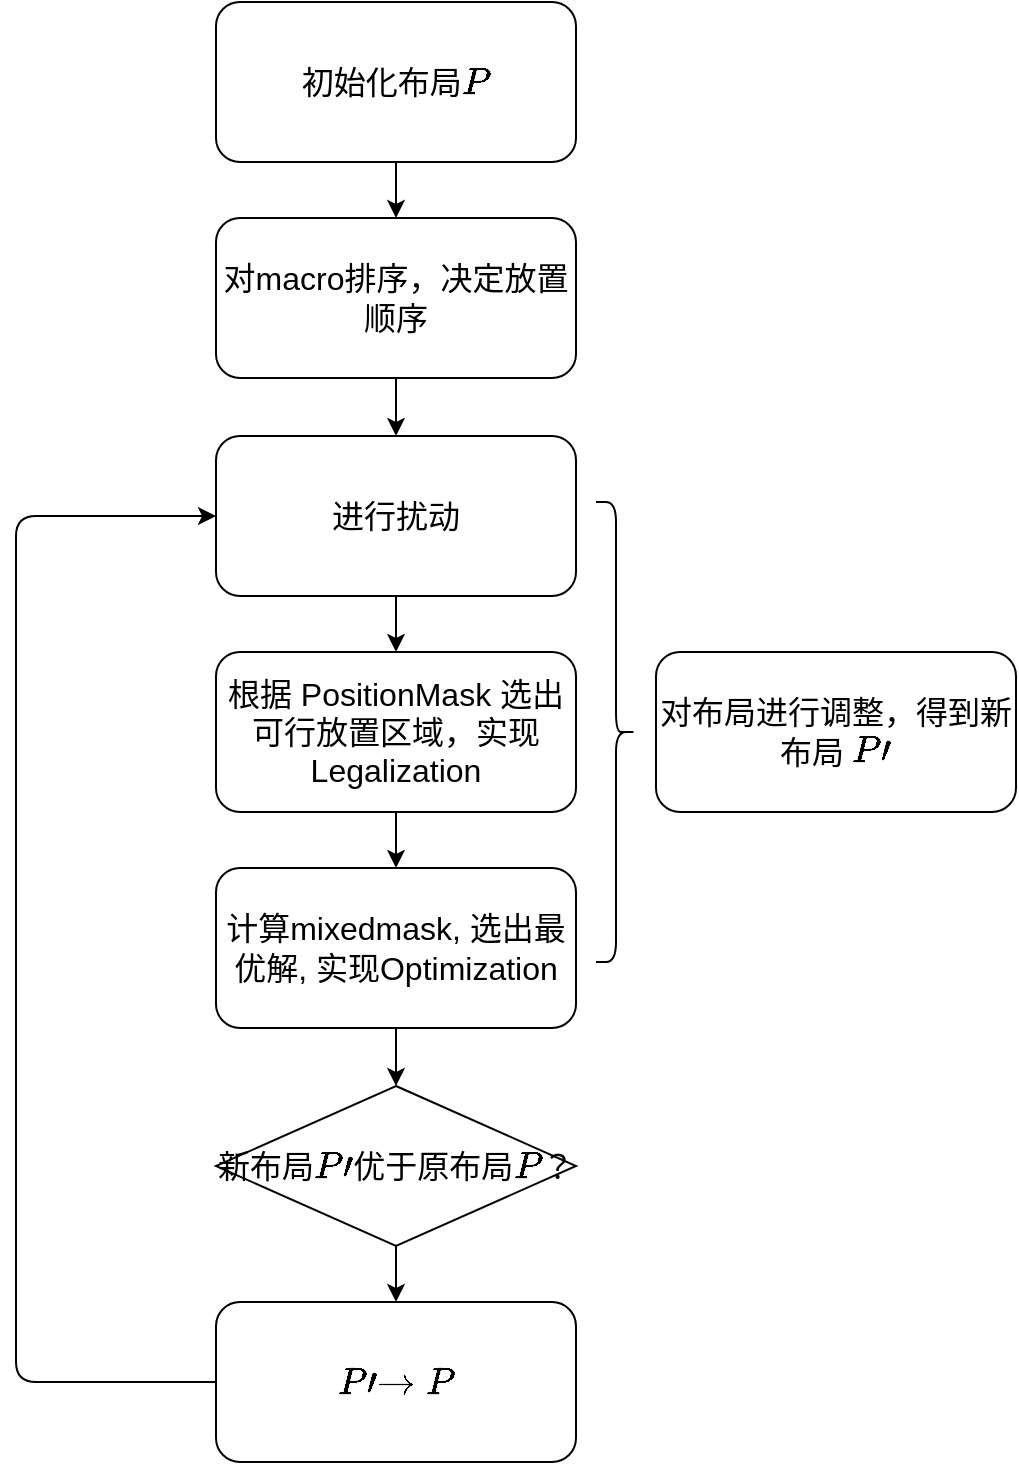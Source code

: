 <mxfile>
    <diagram id="AREd8zp-0q8NoTITG6A-" name="Page-1">
        <mxGraphModel dx="960" dy="772" grid="1" gridSize="10" guides="1" tooltips="1" connect="1" arrows="1" fold="1" page="1" pageScale="1" pageWidth="850" pageHeight="1100" math="1" shadow="0">
            <root>
                <mxCell id="0"/>
                <mxCell id="1" parent="0"/>
                <mxCell id="2" style="edgeStyle=none;html=1;exitX=0.5;exitY=1;exitDx=0;exitDy=0;fontSize=16;" edge="1" parent="1" source="3" target="5">
                    <mxGeometry relative="1" as="geometry"/>
                </mxCell>
                <mxCell id="3" value="初始化布局`P`" style="rounded=1;whiteSpace=wrap;html=1;fontSize=16;" vertex="1" parent="1">
                    <mxGeometry x="130" y="60" width="180" height="80" as="geometry"/>
                </mxCell>
                <mxCell id="4" style="edgeStyle=none;html=1;exitX=0.5;exitY=1;exitDx=0;exitDy=0;fontSize=16;" edge="1" parent="1" source="5" target="13">
                    <mxGeometry relative="1" as="geometry"/>
                </mxCell>
                <mxCell id="5" value="对macro排序，决定放置顺序" style="rounded=1;whiteSpace=wrap;html=1;fontSize=16;" vertex="1" parent="1">
                    <mxGeometry x="130" y="168" width="180" height="80" as="geometry"/>
                </mxCell>
                <mxCell id="6" style="edgeStyle=none;html=1;fontSize=16;entryX=0.5;entryY=0;entryDx=0;entryDy=0;" edge="1" parent="1" source="18" target="15">
                    <mxGeometry relative="1" as="geometry">
                        <mxPoint x="-3.5" y="475" as="targetPoint"/>
                    </mxGeometry>
                </mxCell>
                <mxCell id="7" value="对布局进行调整，得到新布局 `P'`" style="rounded=1;whiteSpace=wrap;html=1;fontSize=16;" vertex="1" parent="1">
                    <mxGeometry x="350" y="385" width="180" height="80" as="geometry"/>
                </mxCell>
                <mxCell id="8" style="edgeStyle=none;html=1;exitX=0;exitY=0.5;exitDx=0;exitDy=0;entryX=0;entryY=0.5;entryDx=0;entryDy=0;fontSize=16;" edge="1" parent="1" source="9" target="13">
                    <mxGeometry relative="1" as="geometry">
                        <Array as="points">
                            <mxPoint x="30" y="750"/>
                            <mxPoint x="30" y="317"/>
                        </Array>
                    </mxGeometry>
                </mxCell>
                <mxCell id="9" value="`P' \to P`" style="rounded=1;whiteSpace=wrap;html=1;fontSize=16;" vertex="1" parent="1">
                    <mxGeometry x="130" y="710" width="180" height="80" as="geometry"/>
                </mxCell>
                <mxCell id="10" style="edgeStyle=none;html=1;exitX=0.5;exitY=1;exitDx=0;exitDy=0;entryX=0.5;entryY=0;entryDx=0;entryDy=0;fontSize=16;" edge="1" parent="1" source="11" target="18">
                    <mxGeometry relative="1" as="geometry"/>
                </mxCell>
                <mxCell id="11" value="根据 PositionMask 选出可行放置区域，实现 Legalization" style="rounded=1;whiteSpace=wrap;html=1;fontSize=16;" vertex="1" parent="1">
                    <mxGeometry x="130" y="385" width="180" height="80" as="geometry"/>
                </mxCell>
                <mxCell id="12" style="edgeStyle=none;html=1;entryX=0.5;entryY=0;entryDx=0;entryDy=0;fontSize=16;" edge="1" parent="1" source="13" target="11">
                    <mxGeometry relative="1" as="geometry"/>
                </mxCell>
                <mxCell id="13" value="进行扰动" style="rounded=1;whiteSpace=wrap;html=1;fontSize=16;" vertex="1" parent="1">
                    <mxGeometry x="130" y="277" width="180" height="80" as="geometry"/>
                </mxCell>
                <mxCell id="14" style="edgeStyle=none;html=1;exitX=0.5;exitY=1;exitDx=0;exitDy=0;entryX=0.5;entryY=0;entryDx=0;entryDy=0;fontSize=16;" edge="1" parent="1" source="15" target="9">
                    <mxGeometry relative="1" as="geometry"/>
                </mxCell>
                <mxCell id="15" value="新布局`P'`优于原布局`P`？" style="rhombus;whiteSpace=wrap;html=1;fontSize=16;" vertex="1" parent="1">
                    <mxGeometry x="130" y="602" width="180" height="80" as="geometry"/>
                </mxCell>
                <mxCell id="16" value="" style="shape=curlyBracket;whiteSpace=wrap;html=1;rounded=1;labelPosition=left;verticalLabelPosition=middle;align=right;verticalAlign=middle;fontSize=16;direction=west;" vertex="1" parent="1">
                    <mxGeometry x="320" y="310" width="20" height="230" as="geometry"/>
                </mxCell>
                <mxCell id="18" value="计算mixedmask, 选出最优解, 实现Optimization" style="rounded=1;whiteSpace=wrap;html=1;fontSize=16;" vertex="1" parent="1">
                    <mxGeometry x="130" y="493" width="180" height="80" as="geometry"/>
                </mxCell>
            </root>
        </mxGraphModel>
    </diagram>
</mxfile>